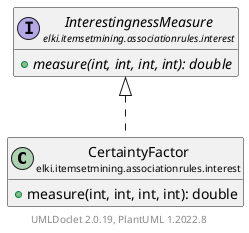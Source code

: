 @startuml
    remove .*\.(Instance|Par|Parameterizer|Factory)$
    set namespaceSeparator none
    hide empty fields
    hide empty methods

    class "<size:14>CertaintyFactor\n<size:10>elki.itemsetmining.associationrules.interest" as elki.itemsetmining.associationrules.interest.CertaintyFactor [[CertaintyFactor.html]] {
        +measure(int, int, int, int): double
    }

    interface "<size:14>InterestingnessMeasure\n<size:10>elki.itemsetmining.associationrules.interest" as elki.itemsetmining.associationrules.interest.InterestingnessMeasure [[InterestingnessMeasure.html]] {
        {abstract} +measure(int, int, int, int): double
    }

    elki.itemsetmining.associationrules.interest.InterestingnessMeasure <|.. elki.itemsetmining.associationrules.interest.CertaintyFactor

    center footer UMLDoclet 2.0.19, PlantUML 1.2022.8
@enduml
